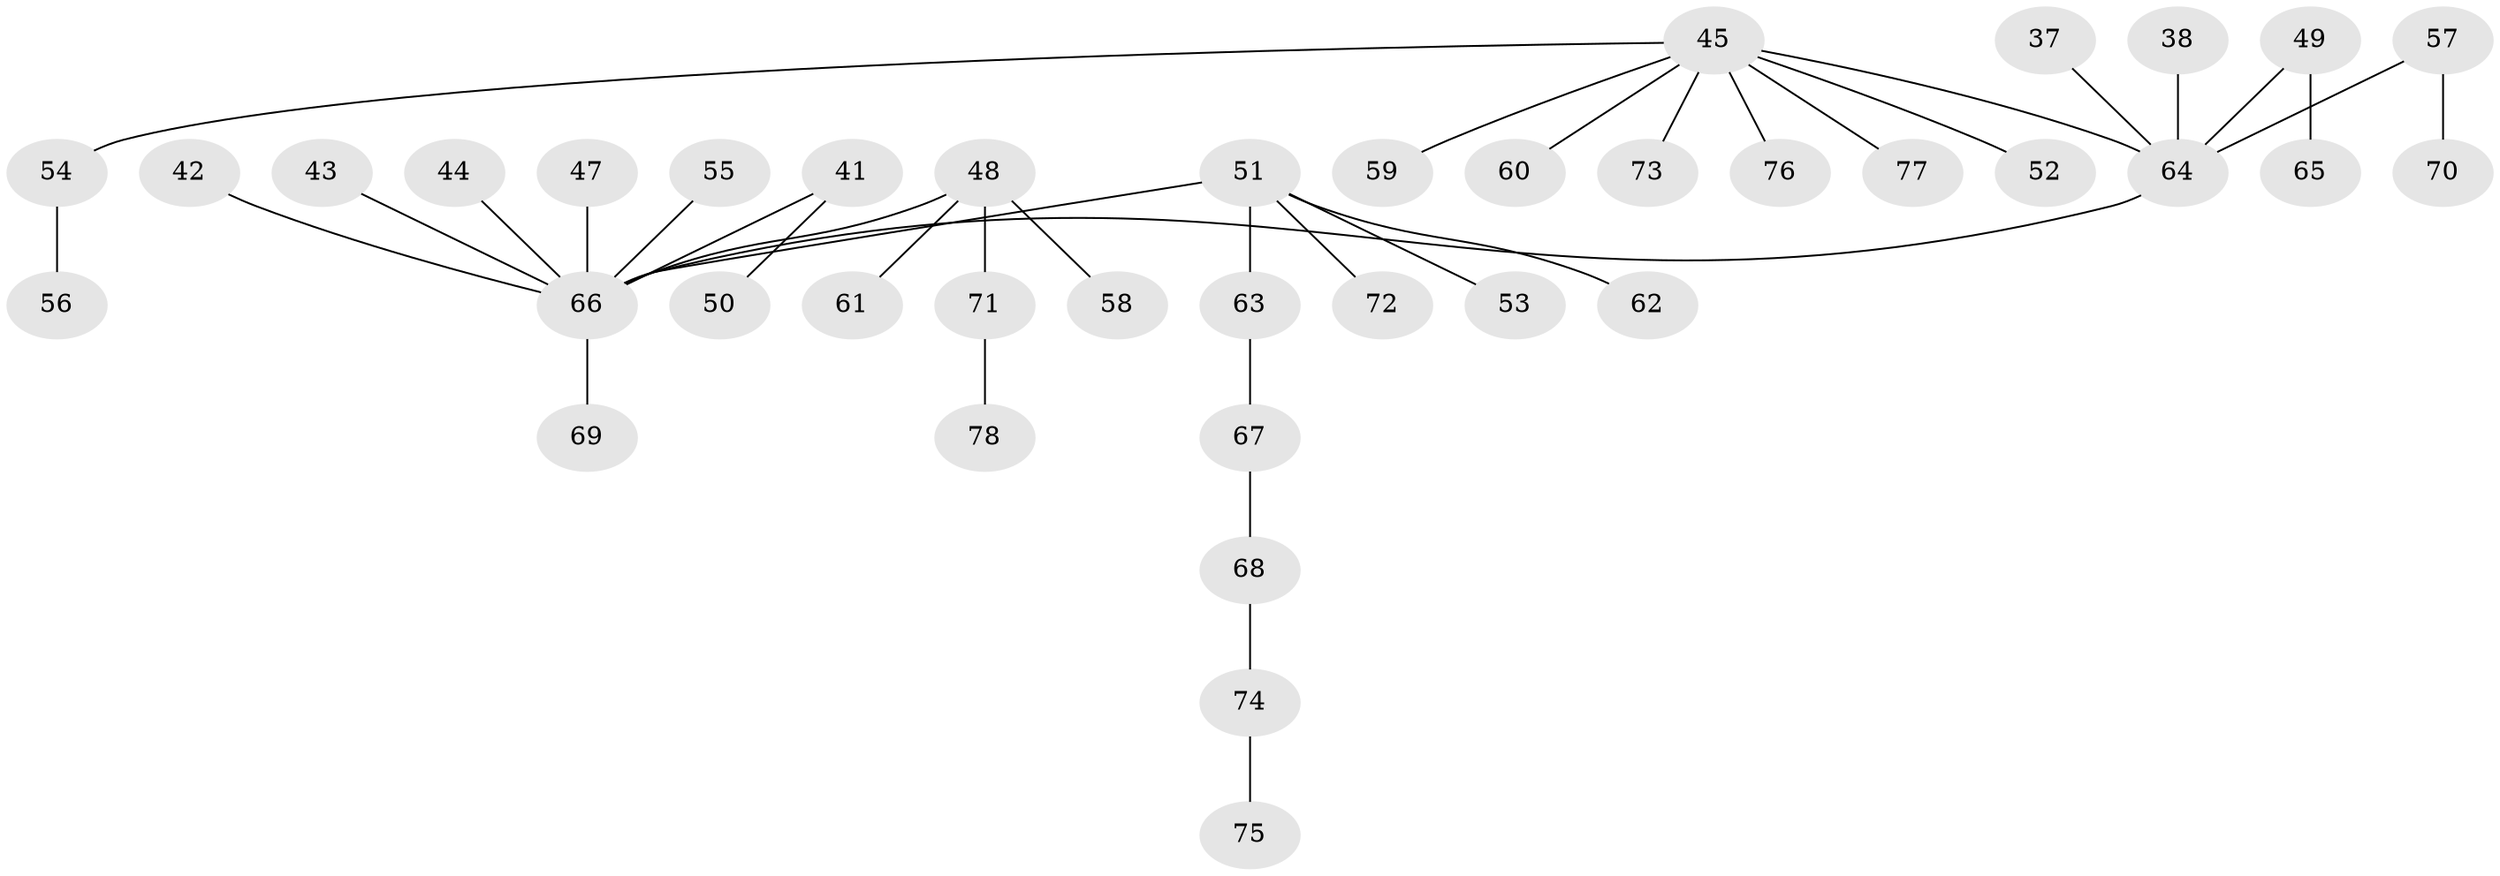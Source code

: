 // original degree distribution, {3: 0.14102564102564102, 5: 0.01282051282051282, 4: 0.10256410256410256, 6: 0.01282051282051282, 2: 0.2692307692307692, 1: 0.46153846153846156}
// Generated by graph-tools (version 1.1) at 2025/57/03/04/25 21:57:01]
// undirected, 39 vertices, 38 edges
graph export_dot {
graph [start="1"]
  node [color=gray90,style=filled];
  37;
  38;
  41;
  42;
  43;
  44;
  45 [super="+21+20+28+9+12"];
  47;
  48 [super="+19+23"];
  49 [super="+39+40"];
  50;
  51 [super="+33+25+34"];
  52;
  53;
  54;
  55;
  56;
  57 [super="+46"];
  58;
  59;
  60;
  61;
  62;
  63;
  64 [super="+32+35"];
  65;
  66 [super="+24+8+15+22+31"];
  67;
  68;
  69;
  70;
  71;
  72;
  73;
  74;
  75;
  76;
  77;
  78;
  37 -- 64;
  38 -- 64;
  41 -- 50;
  41 -- 66;
  42 -- 66;
  43 -- 66;
  44 -- 66;
  45 -- 59;
  45 -- 76;
  45 -- 73;
  45 -- 52;
  45 -- 54;
  45 -- 60;
  45 -- 77;
  45 -- 64;
  47 -- 66;
  48 -- 58;
  48 -- 71;
  48 -- 61;
  48 -- 66;
  49 -- 65;
  49 -- 64;
  51 -- 72;
  51 -- 66;
  51 -- 63;
  51 -- 53;
  51 -- 62;
  54 -- 56;
  55 -- 66;
  57 -- 70;
  57 -- 64;
  63 -- 67;
  64 -- 66;
  66 -- 69;
  67 -- 68;
  68 -- 74;
  71 -- 78;
  74 -- 75;
}
